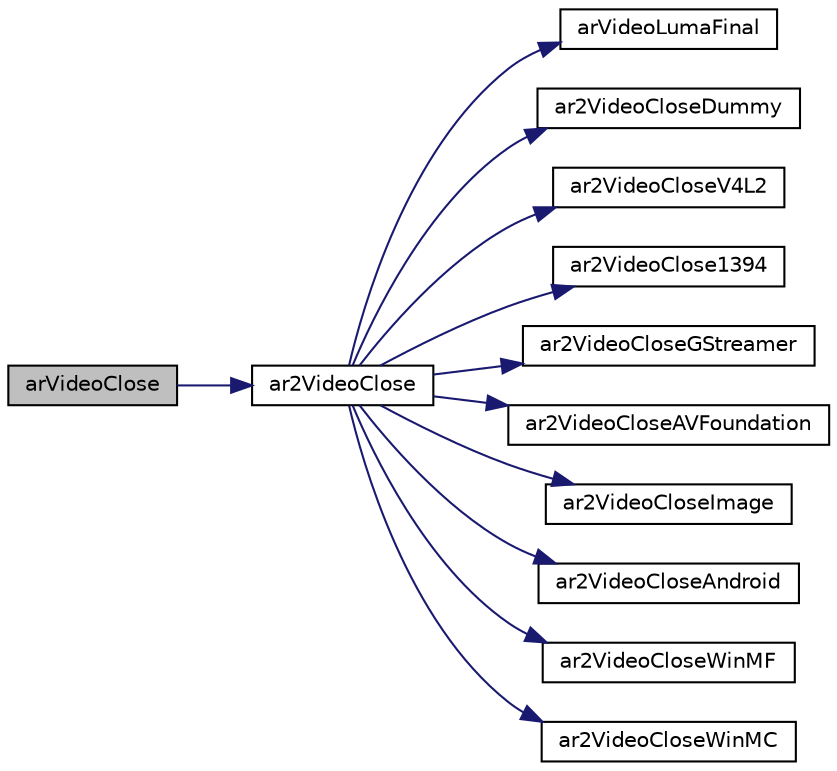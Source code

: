 digraph "arVideoClose"
{
 // INTERACTIVE_SVG=YES
  edge [fontname="Helvetica",fontsize="10",labelfontname="Helvetica",labelfontsize="10"];
  node [fontname="Helvetica",fontsize="10",shape=record];
  rankdir="LR";
  Node1 [label="arVideoClose",height=0.2,width=0.4,color="black", fillcolor="grey75", style="filled", fontcolor="black"];
  Node1 -> Node2 [color="midnightblue",fontsize="10",style="solid",fontname="Helvetica"];
  Node2 [label="ar2VideoClose",height=0.2,width=0.4,color="black", fillcolor="white", style="filled",URL="$video_8h.html#a9e63fc8d035c52c91c2bfb1ee3d332ed"];
  Node2 -> Node3 [color="midnightblue",fontsize="10",style="solid",fontname="Helvetica"];
  Node3 [label="arVideoLumaFinal",height=0.2,width=0.4,color="black", fillcolor="white", style="filled",URL="$video_luma_8h.html#aca65952813bda3666e8d3f70eef8448b"];
  Node2 -> Node4 [color="midnightblue",fontsize="10",style="solid",fontname="Helvetica"];
  Node4 [label="ar2VideoCloseDummy",height=0.2,width=0.4,color="black", fillcolor="white", style="filled",URL="$video_dummy_8h.html#ae518c53d87b1320ba8cd80ed8a23bf0a"];
  Node2 -> Node5 [color="midnightblue",fontsize="10",style="solid",fontname="Helvetica"];
  Node5 [label="ar2VideoCloseV4L2",height=0.2,width=0.4,color="black", fillcolor="white", style="filled",URL="$video_v4_l2_8h.html#a160602fb4d1827e9053166f051f4613d"];
  Node2 -> Node6 [color="midnightblue",fontsize="10",style="solid",fontname="Helvetica"];
  Node6 [label="ar2VideoClose1394",height=0.2,width=0.4,color="black", fillcolor="white", style="filled",URL="$video1394_8h.html#aaea7efdd8dad25a42fe9b8f3bc3edf0b"];
  Node2 -> Node7 [color="midnightblue",fontsize="10",style="solid",fontname="Helvetica"];
  Node7 [label="ar2VideoCloseGStreamer",height=0.2,width=0.4,color="black", fillcolor="white", style="filled",URL="$video_g_streamer_8h.html#a2b535cabcc05dd8fd6927690db49a902"];
  Node2 -> Node8 [color="midnightblue",fontsize="10",style="solid",fontname="Helvetica"];
  Node8 [label="ar2VideoCloseAVFoundation",height=0.2,width=0.4,color="black", fillcolor="white", style="filled",URL="$video_a_v_foundation_8h.html#a2883b331cca58ccd1c036f2318041f03"];
  Node2 -> Node9 [color="midnightblue",fontsize="10",style="solid",fontname="Helvetica"];
  Node9 [label="ar2VideoCloseImage",height=0.2,width=0.4,color="black", fillcolor="white", style="filled",URL="$video_image_8h.html#a3ffc443b510b55d94d0aed46e4277388"];
  Node2 -> Node10 [color="midnightblue",fontsize="10",style="solid",fontname="Helvetica"];
  Node10 [label="ar2VideoCloseAndroid",height=0.2,width=0.4,color="black", fillcolor="white", style="filled",URL="$video_android_8h.html#afb5748a9176a3e1a8aee435726c18be2"];
  Node2 -> Node11 [color="midnightblue",fontsize="10",style="solid",fontname="Helvetica"];
  Node11 [label="ar2VideoCloseWinMF",height=0.2,width=0.4,color="black", fillcolor="white", style="filled",URL="$video_windows_media_foundation_8h.html#a88f48eef52a6f3c3c94bc8cdd48a7e9a"];
  Node2 -> Node12 [color="midnightblue",fontsize="10",style="solid",fontname="Helvetica"];
  Node12 [label="ar2VideoCloseWinMC",height=0.2,width=0.4,color="black", fillcolor="white", style="filled",URL="$video_windows_media_capture_8h.html#ab22b3535389f49f07154d5b1dd5d302e"];
}
